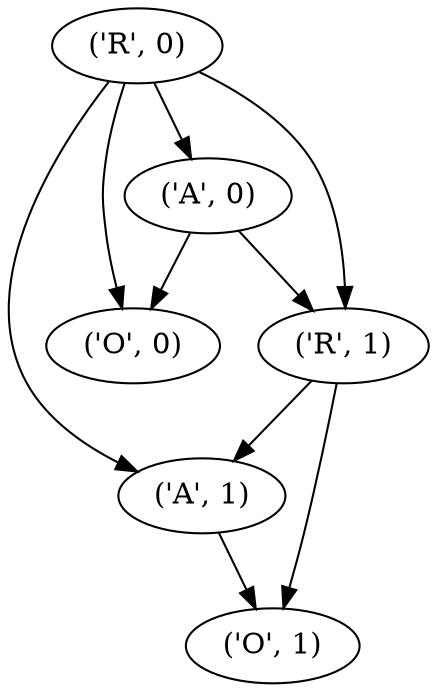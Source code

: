 strict digraph  {
"('A', 1)" [weight=None];
"('A', 0)" [weight=None];
"('O', 1)" [weight=None];
"('O', 0)" [weight=None];
"('R', 0)" [weight=None];
"('R', 1)" [weight=None];
"('A', 1)" -> "('O', 1)"  [weight=None];
"('A', 0)" -> "('R', 1)"  [weight=None];
"('A', 0)" -> "('O', 0)"  [weight=None];
"('R', 0)" -> "('A', 1)"  [weight=None];
"('R', 0)" -> "('R', 1)"  [weight=None];
"('R', 0)" -> "('A', 0)"  [weight=None];
"('R', 0)" -> "('O', 0)"  [weight=None];
"('R', 1)" -> "('A', 1)"  [weight=None];
"('R', 1)" -> "('O', 1)"  [weight=None];
}
